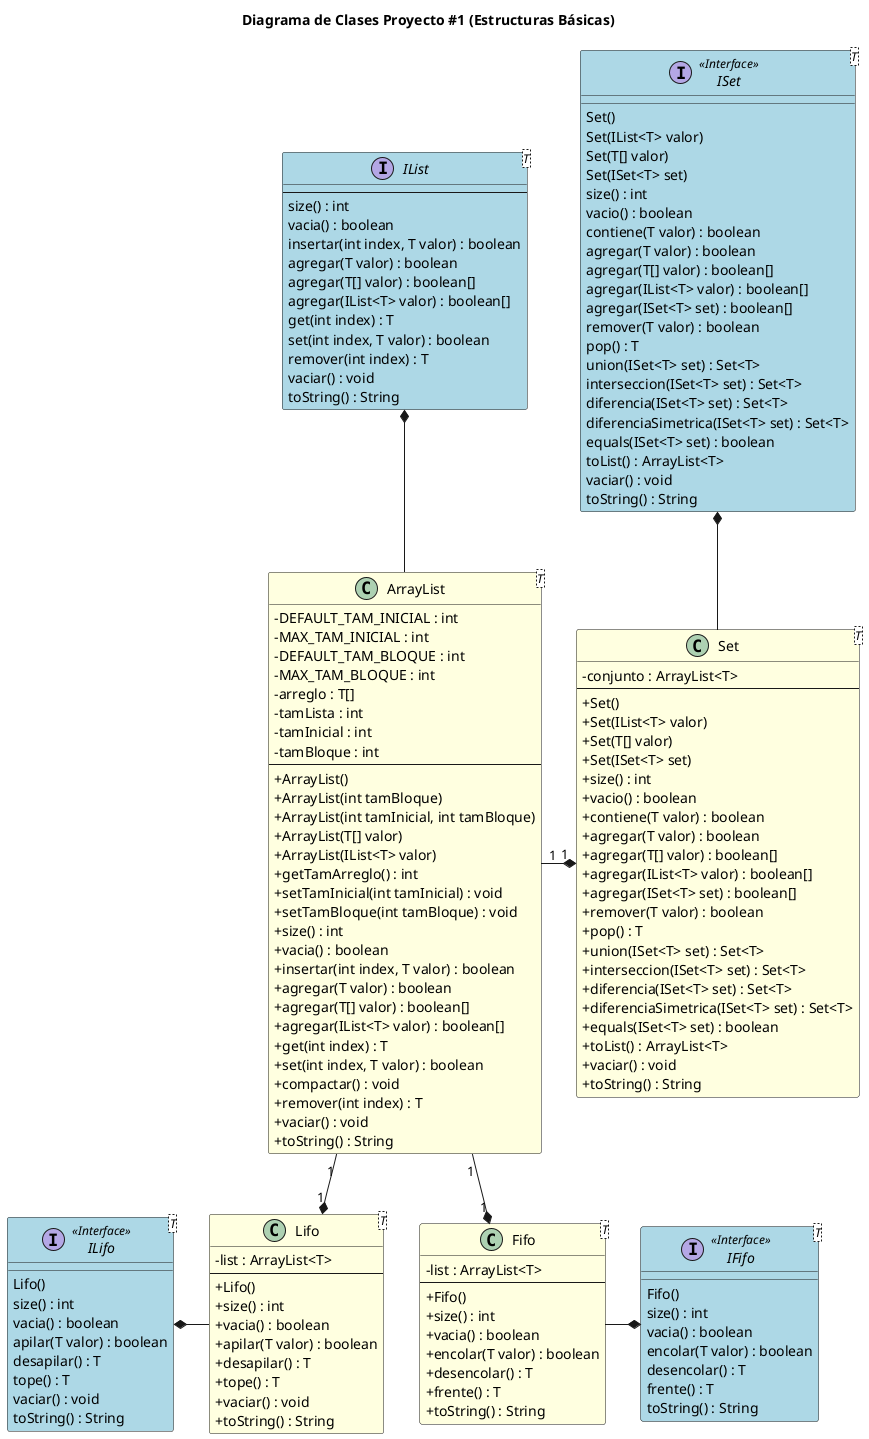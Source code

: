 @startuml

title Diagrama de Clases Proyecto #1 (Estructuras Básicas)
skinparam ClassAttributeIconSize 0

class Fifo<T> #LightYellow {
    -list : ArrayList<T>
    --
    +Fifo()
    +size() : int
    +vacia() : boolean
    +encolar(T valor) : boolean
    +desencolar() : T
    +frente() : T
    +toString() : String
}

class Lifo<T> #LightYellow {
    -list : ArrayList<T>
    --
    +Lifo()
    +size() : int
    +vacia() : boolean
    +apilar(T valor) : boolean
    +desapilar() : T
    +tope() : T 
    +vaciar() : void
    +toString() : String
}

class ArrayList<T> #LightYellow {
    -DEFAULT_TAM_INICIAL : int
    -MAX_TAM_INICIAL : int
    -DEFAULT_TAM_BLOQUE : int
    -MAX_TAM_BLOQUE : int
    -arreglo : T[]
    -tamLista : int
    -tamInicial : int
    -tamBloque : int
    --
    +ArrayList()
    +ArrayList(int tamBloque)
    +ArrayList(int tamInicial, int tamBloque) 
    +ArrayList(T[] valor)
    +ArrayList(IList<T> valor)
    +getTamArreglo() : int
    +setTamInicial(int tamInicial) : void
    +setTamBloque(int tamBloque) : void
    +size() : int
    +vacia() : boolean
    +insertar(int index, T valor) : boolean
    +agregar(T valor) : boolean
    +agregar(T[] valor) : boolean[]
    +agregar(IList<T> valor) : boolean[]
    +get(int index) : T
    +set(int index, T valor) : boolean
    +compactar() : void
    +remover(int index) : T
    +vaciar() : void
    +toString() : String
}

class Set<T> #LightYellow  {
    -conjunto : ArrayList<T>
    --
    +Set()
    +Set(IList<T> valor)
    +Set(T[] valor)
    +Set(ISet<T> set)
    +size() : int
    +vacio() : boolean
    +contiene(T valor) : boolean
    +agregar(T valor) : boolean
    +agregar(T[] valor) : boolean[]
    +agregar(IList<T> valor) : boolean[]
    +agregar(ISet<T> set) : boolean[]
    +remover(T valor) : boolean
    +pop() : T
    +union(ISet<T> set) : Set<T>
    +interseccion(ISet<T> set) : Set<T>
    +diferencia(ISet<T> set) : Set<T>
    +diferenciaSimetrica(ISet<T> set) : Set<T>
    +equals(ISet<T> set) : boolean
    +toList() : ArrayList<T>
    +vaciar() : void
    +toString() : String
}

Interface IList<T> #LightBlue {
    --
    size() : int
    vacia() : boolean
    insertar(int index, T valor) : boolean
    agregar(T valor) : boolean
    agregar(T[] valor) : boolean[]
    agregar(IList<T> valor) : boolean[]
    get(int index) : T
    set(int index, T valor) : boolean
    remover(int index) : T
    vaciar() : void
    toString() : String
}

Interface ILifo<T> <<Interface>> #LightBlue {
    Lifo()
    size() : int
    vacia() : boolean
    apilar(T valor) : boolean
    desapilar() : T
    tope() : T 
    vaciar() : void
    toString() : String
}

Interface IFifo<T> <<Interface>> #LightBlue {
    Fifo()
    size() : int
    vacia() : boolean
    encolar(T valor) : boolean
    desencolar() : T
    frente() : T
    toString() : String
}

Interface ISet<T> <<Interface>> #LightBlue {
    Set()
    Set(IList<T> valor)
    Set(T[] valor)
    Set(ISet<T> set)
    size() : int
    vacio() : boolean
    contiene(T valor) : boolean
    agregar(T valor) : boolean
    agregar(T[] valor) : boolean[]
    agregar(IList<T> valor) : boolean[]
    agregar(ISet<T> set) : boolean[]
    remover(T valor) : boolean
    pop() : T
    union(ISet<T> set) : Set<T>
    interseccion(ISet<T> set) : Set<T>
    diferencia(ISet<T> set) : Set<T>
    diferenciaSimetrica(ISet<T> set) : Set<T>
    equals(ISet<T> set) : boolean
    toList() : ArrayList<T>
    vaciar() : void
    toString() : String
}

IList *-down- ArrayList
ISet *-down- Set
ArrayList "1" -right-* "1" Set
ArrayList "1" -down-* "1" Fifo
ArrayList "1" -down-* "1" Lifo
ILifo *-right- Lifo
IFifo *-left- Fifo

@enduml